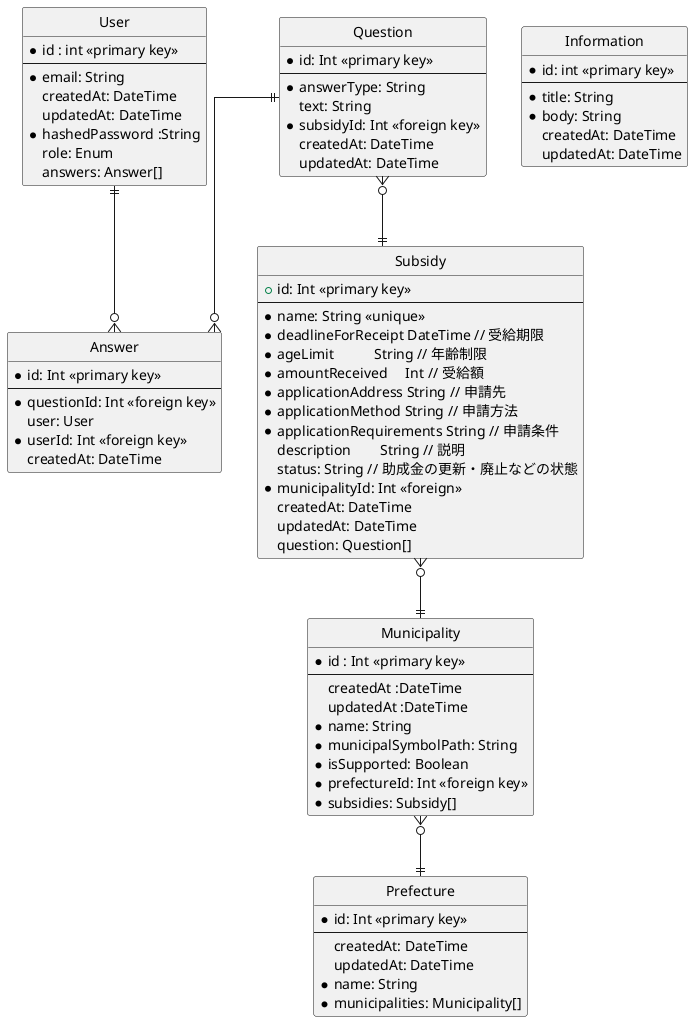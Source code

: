 @startuml failure-story

' hide the spot
hide circle

' avoid problems with angled crows feet
skinparam linetype ortho

entity "User" as user {
    *id : int <<primary key>>
    --
    *email: String
    createdAt: DateTime
    updatedAt: DateTime
    *hashedPassword :String
    role: Enum
    answers: Answer[]
}

entity "Municipality" as manicipality {
    *id : Int <<primary key>>
    --
    createdAt :DateTime                  
    updatedAt :DateTime                  
    *name: String
    *municipalSymbolPath: String
    *isSupported: Boolean
    *prefectureId: Int <<foreign key>>
    *subsidies: Subsidy[]
}

entity "Information" as information {
    *id: int <<primary key>>
    --
    *title: String
    *body: String
    createdAt: DateTime
    updatedAt: DateTime
}

entity "Prefecture" as prefecture {
    *id: Int <<primary key>>
    --
    createdAt: DateTime
    updatedAt: DateTime
    *name: String
    *municipalities: Municipality[]
}

entity "Subsidy" as subsidy {
    +id: Int <<primary key>>
  --
    *name: String <<unique>>
    *deadlineForReceipt DateTime // 受給期限
    *ageLimit           String // 年齢制限
    *amountReceived     Int // 受給額
    *applicationAddress String // 申請先
    *applicationMethod String // 申請方法
    *applicationRequirements String // 申請条件
    description        String // 説明
    status: String // 助成金の更新・廃止などの状態
    *municipalityId: Int <<foreign>>
    createdAt: DateTime
    updatedAt: DateTime
    question: Question[]
}

' 一問一答の質問
entity "Question" as question {
    *id: Int <<primary key>>
    --
    *answerType: String
    text: String
    *subsidyId: Int <<foreign key>>
    createdAt: DateTime
    updatedAt: DateTime
}

' ユーザーの答えを保存するテーブル
entity "Answer" as answer {
    *id: Int <<primary key>>
    --
    *questionId: Int <<foreign key>>
    user: User
    *userId: Int <<foreign key>>
    createdAt: DateTime
}

manicipality }o--|| prefecture
question ||--o{ answer
question }o--|| subsidy
subsidy }o--|| manicipality
user ||--o{ answer



@enduml
